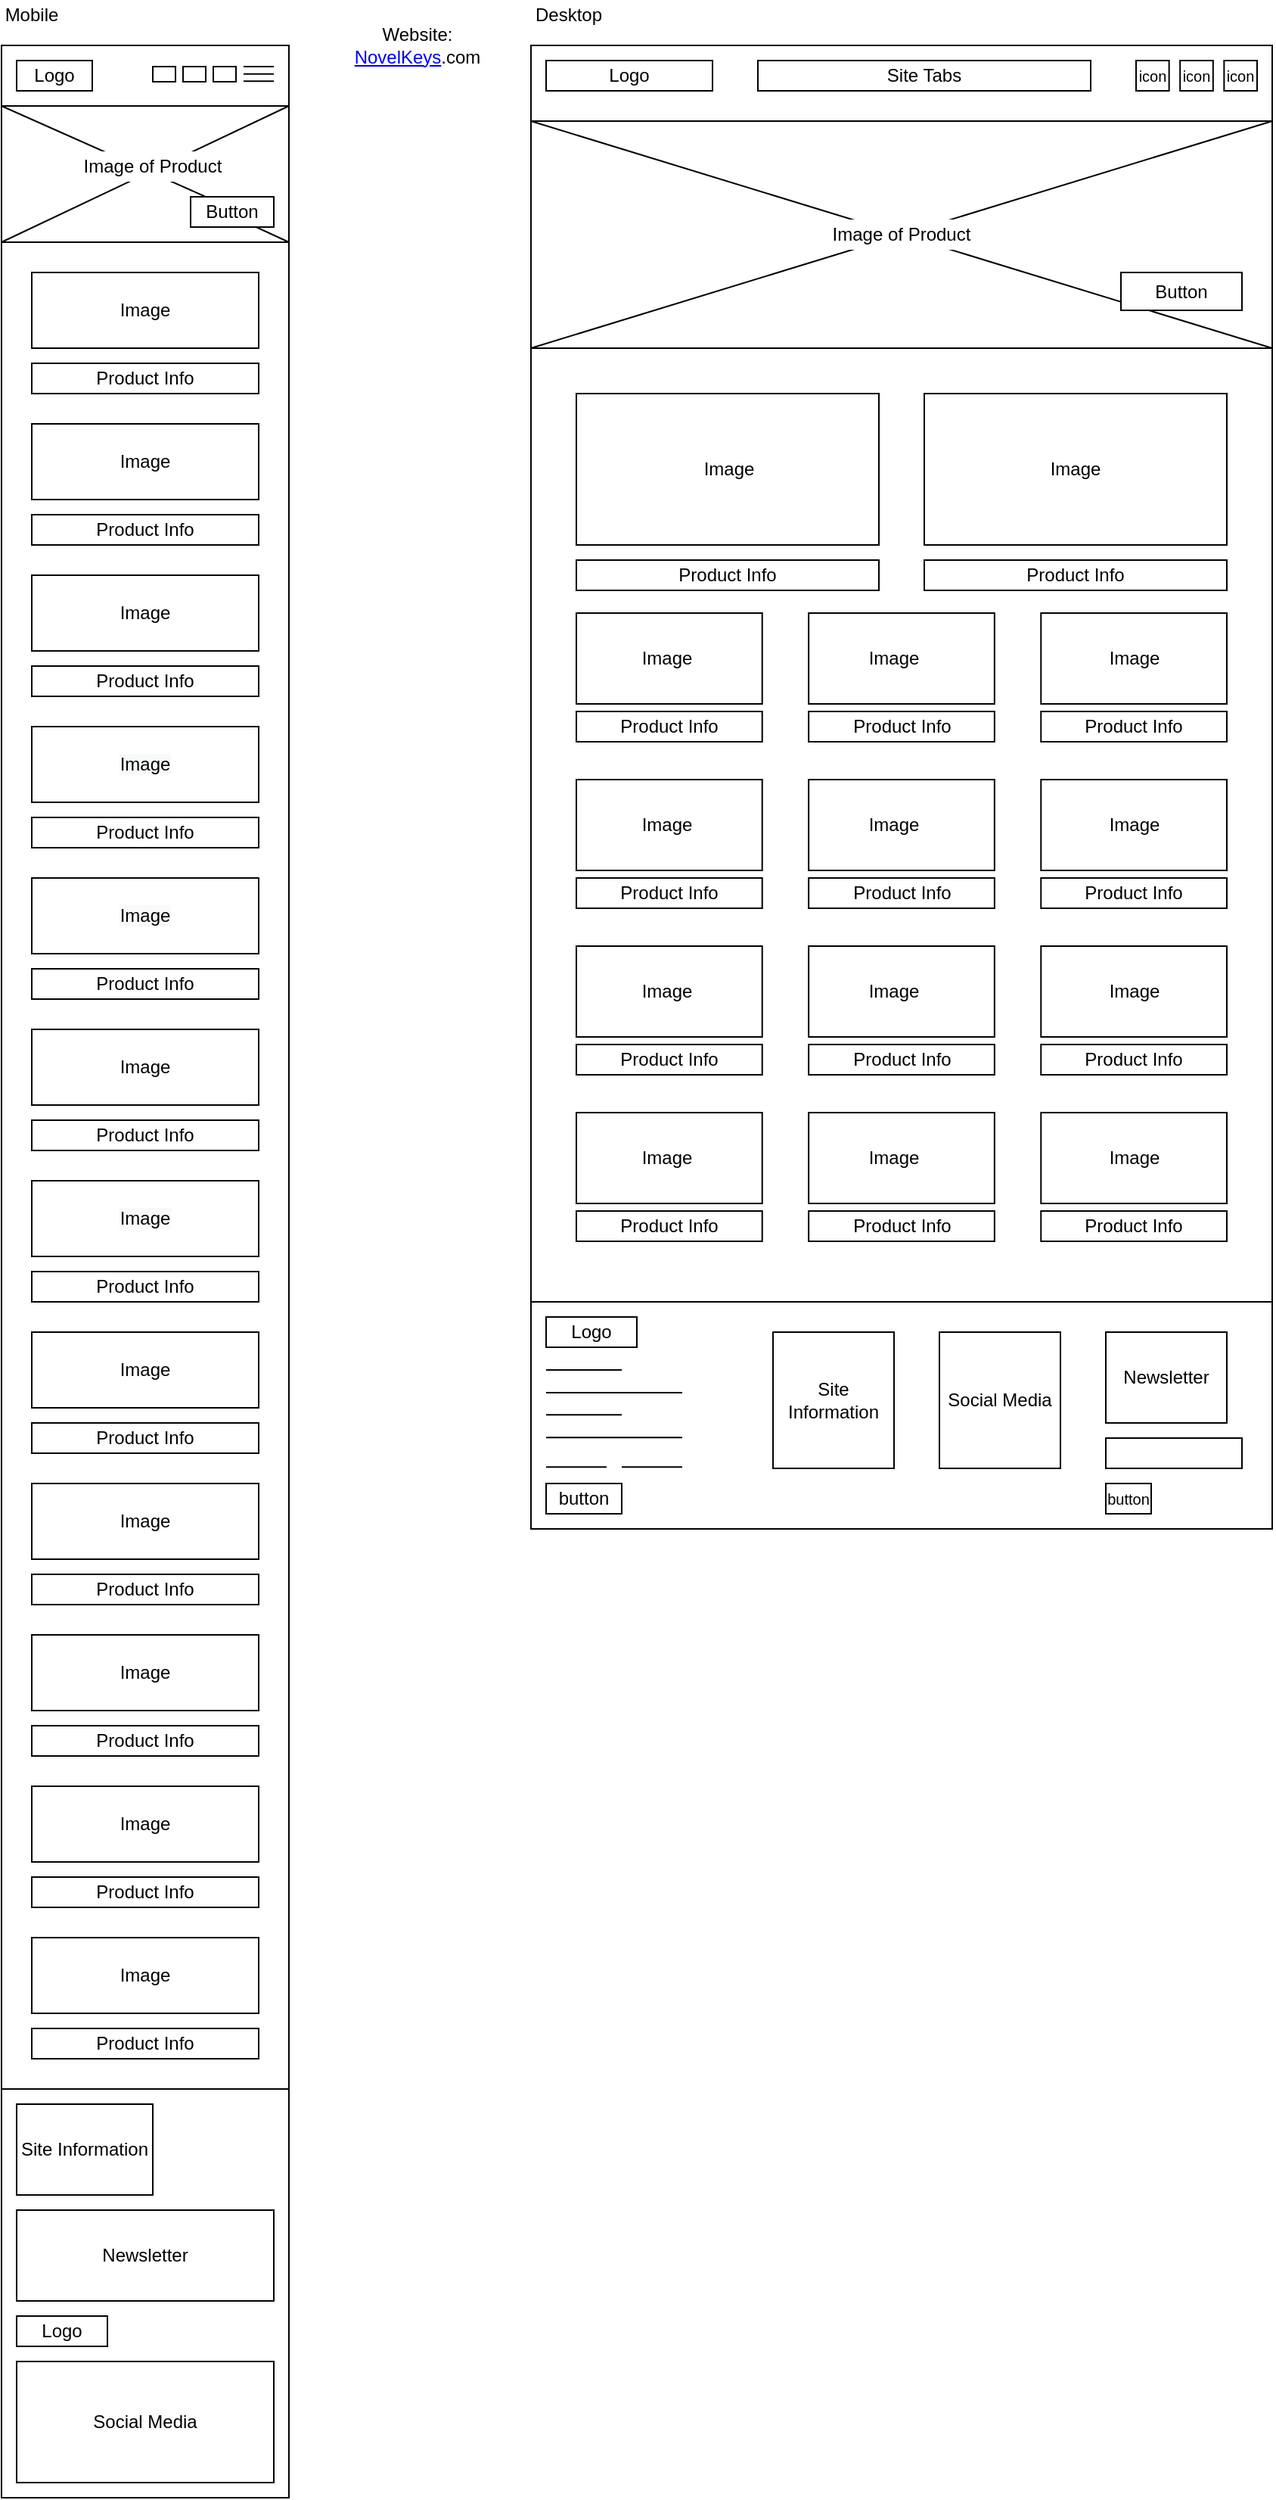 <mxfile version="15.3.5" type="device"><diagram id="0etZUfwKvQG-CViDRU_r" name="Page-1"><mxGraphModel dx="1258" dy="825" grid="1" gridSize="10" guides="1" tooltips="1" connect="1" arrows="1" fold="1" page="1" pageScale="1" pageWidth="1100" pageHeight="850" math="0" shadow="0"><root><mxCell id="0"/><mxCell id="1" parent="0"/><mxCell id="TErpfI3F-l-c3wLcwaDy-1" value="" style="rounded=0;whiteSpace=wrap;html=1;" parent="1" vertex="1"><mxGeometry x="480" y="50" width="490" height="980" as="geometry"/></mxCell><mxCell id="TErpfI3F-l-c3wLcwaDy-2" value="Desktop" style="text;html=1;strokeColor=none;fillColor=none;align=center;verticalAlign=middle;whiteSpace=wrap;rounded=0;" parent="1" vertex="1"><mxGeometry x="480" y="20" width="50" height="20" as="geometry"/></mxCell><mxCell id="TErpfI3F-l-c3wLcwaDy-3" value="" style="rounded=0;whiteSpace=wrap;html=1;" parent="1" vertex="1"><mxGeometry x="480" y="100" width="490" height="150" as="geometry"/></mxCell><mxCell id="TErpfI3F-l-c3wLcwaDy-4" value="Logo" style="rounded=0;whiteSpace=wrap;html=1;" parent="1" vertex="1"><mxGeometry x="490" y="60" width="110" height="20" as="geometry"/></mxCell><mxCell id="TErpfI3F-l-c3wLcwaDy-5" value="Site Tabs" style="rounded=0;whiteSpace=wrap;html=1;" parent="1" vertex="1"><mxGeometry x="630" y="60" width="220" height="20" as="geometry"/></mxCell><mxCell id="TErpfI3F-l-c3wLcwaDy-6" value="" style="endArrow=none;html=1;exitX=0;exitY=1;exitDx=0;exitDy=0;entryX=1;entryY=0;entryDx=0;entryDy=0;" parent="1" source="TErpfI3F-l-c3wLcwaDy-3" target="TErpfI3F-l-c3wLcwaDy-3" edge="1"><mxGeometry width="50" height="50" relative="1" as="geometry"><mxPoint x="920" y="140" as="sourcePoint"/><mxPoint x="970" y="90" as="targetPoint"/></mxGeometry></mxCell><mxCell id="TErpfI3F-l-c3wLcwaDy-7" value="" style="endArrow=none;html=1;exitX=1;exitY=1;exitDx=0;exitDy=0;entryX=0;entryY=0;entryDx=0;entryDy=0;" parent="1" source="TErpfI3F-l-c3wLcwaDy-3" target="TErpfI3F-l-c3wLcwaDy-3" edge="1"><mxGeometry width="50" height="50" relative="1" as="geometry"><mxPoint x="490" y="250" as="sourcePoint"/><mxPoint x="980" y="100" as="targetPoint"/></mxGeometry></mxCell><mxCell id="TErpfI3F-l-c3wLcwaDy-8" value="Image of Product" style="text;html=1;strokeColor=none;fillColor=default;align=center;verticalAlign=middle;whiteSpace=wrap;rounded=0;" parent="1" vertex="1"><mxGeometry x="655" y="165" width="140" height="20" as="geometry"/></mxCell><mxCell id="TErpfI3F-l-c3wLcwaDy-9" value="Button" style="rounded=0;whiteSpace=wrap;html=1;fillColor=default;" parent="1" vertex="1"><mxGeometry x="870" y="200" width="80" height="25" as="geometry"/></mxCell><mxCell id="TErpfI3F-l-c3wLcwaDy-32" value="" style="group" parent="1" vertex="1" connectable="0"><mxGeometry x="510" y="280" width="430" height="100" as="geometry"/></mxCell><mxCell id="TErpfI3F-l-c3wLcwaDy-10" value="" style="rounded=0;whiteSpace=wrap;html=1;fillColor=default;" parent="TErpfI3F-l-c3wLcwaDy-32" vertex="1"><mxGeometry width="200" height="100" as="geometry"/></mxCell><mxCell id="TErpfI3F-l-c3wLcwaDy-11" value="" style="rounded=0;whiteSpace=wrap;html=1;fillColor=default;" parent="TErpfI3F-l-c3wLcwaDy-32" vertex="1"><mxGeometry x="230" width="200" height="100" as="geometry"/></mxCell><mxCell id="TErpfI3F-l-c3wLcwaDy-61" value="Image" style="text;html=1;strokeColor=none;fillColor=none;align=center;verticalAlign=middle;whiteSpace=wrap;rounded=0;" parent="TErpfI3F-l-c3wLcwaDy-32" vertex="1"><mxGeometry x="81.43" y="40" width="40" height="20" as="geometry"/></mxCell><mxCell id="TErpfI3F-l-c3wLcwaDy-63" value="Image" style="text;html=1;strokeColor=none;fillColor=none;align=center;verticalAlign=middle;whiteSpace=wrap;rounded=0;" parent="TErpfI3F-l-c3wLcwaDy-32" vertex="1"><mxGeometry x="310.0" y="40" width="40" height="20" as="geometry"/></mxCell><mxCell id="TErpfI3F-l-c3wLcwaDy-43" value="" style="group" parent="1" vertex="1" connectable="0"><mxGeometry x="510" y="755" width="430" height="60" as="geometry"/></mxCell><mxCell id="TErpfI3F-l-c3wLcwaDy-44" value="" style="rounded=0;whiteSpace=wrap;html=1;fillColor=default;" parent="TErpfI3F-l-c3wLcwaDy-43" vertex="1"><mxGeometry width="122.857" height="60" as="geometry"/></mxCell><mxCell id="TErpfI3F-l-c3wLcwaDy-45" value="" style="rounded=0;whiteSpace=wrap;html=1;fillColor=default;" parent="TErpfI3F-l-c3wLcwaDy-43" vertex="1"><mxGeometry x="153.571" width="122.857" height="60" as="geometry"/></mxCell><mxCell id="TErpfI3F-l-c3wLcwaDy-46" value="" style="rounded=0;whiteSpace=wrap;html=1;fillColor=default;" parent="TErpfI3F-l-c3wLcwaDy-43" vertex="1"><mxGeometry x="307.143" width="122.857" height="60" as="geometry"/></mxCell><mxCell id="TErpfI3F-l-c3wLcwaDy-58" value="Image" style="text;html=1;strokeColor=none;fillColor=none;align=center;verticalAlign=middle;whiteSpace=wrap;rounded=0;" parent="TErpfI3F-l-c3wLcwaDy-43" vertex="1"><mxGeometry x="40" y="20" width="40" height="20" as="geometry"/></mxCell><mxCell id="TErpfI3F-l-c3wLcwaDy-59" value="Image" style="text;html=1;strokeColor=none;fillColor=none;align=center;verticalAlign=middle;whiteSpace=wrap;rounded=0;" parent="TErpfI3F-l-c3wLcwaDy-43" vertex="1"><mxGeometry x="190" y="20" width="40" height="20" as="geometry"/></mxCell><mxCell id="TErpfI3F-l-c3wLcwaDy-60" value="Image" style="text;html=1;strokeColor=none;fillColor=none;align=center;verticalAlign=middle;whiteSpace=wrap;rounded=0;" parent="TErpfI3F-l-c3wLcwaDy-43" vertex="1"><mxGeometry x="348.57" y="20" width="40" height="20" as="geometry"/></mxCell><mxCell id="TErpfI3F-l-c3wLcwaDy-47" value="" style="rounded=0;whiteSpace=wrap;html=1;fillColor=default;" parent="1" vertex="1"><mxGeometry x="480" y="880" width="490" height="150" as="geometry"/></mxCell><mxCell id="TErpfI3F-l-c3wLcwaDy-48" value="Logo" style="rounded=0;whiteSpace=wrap;html=1;fillColor=default;" parent="1" vertex="1"><mxGeometry x="490" y="890" width="60" height="20" as="geometry"/></mxCell><mxCell id="TErpfI3F-l-c3wLcwaDy-65" value="Site Information" style="rounded=0;whiteSpace=wrap;html=1;fillColor=default;" parent="1" vertex="1"><mxGeometry x="640" y="900" width="80" height="90" as="geometry"/></mxCell><mxCell id="TErpfI3F-l-c3wLcwaDy-66" value="Newsletter" style="rounded=0;whiteSpace=wrap;html=1;fillColor=default;" parent="1" vertex="1"><mxGeometry x="860" y="900" width="80" height="60" as="geometry"/></mxCell><mxCell id="TErpfI3F-l-c3wLcwaDy-67" value="Social Media" style="rounded=0;whiteSpace=wrap;html=1;fillColor=default;" parent="1" vertex="1"><mxGeometry x="750" y="900" width="80" height="90" as="geometry"/></mxCell><mxCell id="TErpfI3F-l-c3wLcwaDy-71" value="" style="group" parent="1" vertex="1" connectable="0"><mxGeometry x="880" y="60" width="80" height="20" as="geometry"/></mxCell><mxCell id="TErpfI3F-l-c3wLcwaDy-68" value="&lt;font size=&quot;1&quot;&gt;icon&lt;/font&gt;" style="rounded=0;whiteSpace=wrap;html=1;fillColor=default;" parent="TErpfI3F-l-c3wLcwaDy-71" vertex="1"><mxGeometry width="21.818" height="20" as="geometry"/></mxCell><mxCell id="TErpfI3F-l-c3wLcwaDy-69" value="&lt;font size=&quot;1&quot;&gt;icon&lt;/font&gt;" style="rounded=0;whiteSpace=wrap;html=1;fillColor=default;" parent="TErpfI3F-l-c3wLcwaDy-71" vertex="1"><mxGeometry x="29.091" width="21.818" height="20" as="geometry"/></mxCell><mxCell id="TErpfI3F-l-c3wLcwaDy-70" value="&lt;font size=&quot;1&quot;&gt;icon&lt;/font&gt;" style="rounded=0;whiteSpace=wrap;html=1;fillColor=default;" parent="TErpfI3F-l-c3wLcwaDy-71" vertex="1"><mxGeometry x="58.182" width="21.818" height="20" as="geometry"/></mxCell><mxCell id="TErpfI3F-l-c3wLcwaDy-73" value="" style="rounded=0;whiteSpace=wrap;html=1;fillColor=default;" parent="1" vertex="1"><mxGeometry x="130" y="50" width="190" height="1590" as="geometry"/></mxCell><mxCell id="TErpfI3F-l-c3wLcwaDy-74" value="Mobile" style="text;html=1;strokeColor=none;fillColor=none;align=center;verticalAlign=middle;whiteSpace=wrap;rounded=0;" parent="1" vertex="1"><mxGeometry x="130" y="20" width="40" height="20" as="geometry"/></mxCell><mxCell id="TErpfI3F-l-c3wLcwaDy-75" value="" style="rounded=0;whiteSpace=wrap;html=1;fillColor=default;" parent="1" vertex="1"><mxGeometry x="130" y="50" width="190" height="40" as="geometry"/></mxCell><mxCell id="TErpfI3F-l-c3wLcwaDy-76" value="Logo" style="rounded=0;whiteSpace=wrap;html=1;" parent="1" vertex="1"><mxGeometry x="140" y="60" width="50" height="20" as="geometry"/></mxCell><mxCell id="TErpfI3F-l-c3wLcwaDy-80" value="" style="group" parent="1" vertex="1" connectable="0"><mxGeometry x="290" y="64" width="20" height="9.67" as="geometry"/></mxCell><mxCell id="TErpfI3F-l-c3wLcwaDy-77" value="" style="endArrow=none;html=1;" parent="TErpfI3F-l-c3wLcwaDy-80" edge="1"><mxGeometry width="50" height="50" relative="1" as="geometry"><mxPoint x="20" as="sourcePoint"/><mxPoint as="targetPoint"/></mxGeometry></mxCell><mxCell id="TErpfI3F-l-c3wLcwaDy-78" value="" style="endArrow=none;html=1;" parent="TErpfI3F-l-c3wLcwaDy-80" edge="1"><mxGeometry width="50" height="50" relative="1" as="geometry"><mxPoint x="20" y="4.833" as="sourcePoint"/><mxPoint y="4.833" as="targetPoint"/></mxGeometry></mxCell><mxCell id="TErpfI3F-l-c3wLcwaDy-79" value="" style="endArrow=none;html=1;" parent="TErpfI3F-l-c3wLcwaDy-80" edge="1"><mxGeometry width="50" height="50" relative="1" as="geometry"><mxPoint x="20" y="9.67" as="sourcePoint"/><mxPoint y="9.67" as="targetPoint"/></mxGeometry></mxCell><mxCell id="TErpfI3F-l-c3wLcwaDy-84" value="" style="group" parent="1" vertex="1" connectable="0"><mxGeometry x="230" y="64" width="55" height="10" as="geometry"/></mxCell><mxCell id="TErpfI3F-l-c3wLcwaDy-81" value="" style="rounded=0;whiteSpace=wrap;html=1;fillColor=default;" parent="TErpfI3F-l-c3wLcwaDy-84" vertex="1"><mxGeometry width="15" height="10" as="geometry"/></mxCell><mxCell id="TErpfI3F-l-c3wLcwaDy-82" value="" style="rounded=0;whiteSpace=wrap;html=1;fillColor=default;" parent="TErpfI3F-l-c3wLcwaDy-84" vertex="1"><mxGeometry x="20" width="15" height="10" as="geometry"/></mxCell><mxCell id="TErpfI3F-l-c3wLcwaDy-83" value="" style="rounded=0;whiteSpace=wrap;html=1;fillColor=default;" parent="TErpfI3F-l-c3wLcwaDy-84" vertex="1"><mxGeometry x="40" width="15" height="10" as="geometry"/></mxCell><mxCell id="TErpfI3F-l-c3wLcwaDy-85" value="" style="rounded=0;whiteSpace=wrap;html=1;fillColor=default;" parent="1" vertex="1"><mxGeometry x="130" y="90" width="190" height="90" as="geometry"/></mxCell><mxCell id="TErpfI3F-l-c3wLcwaDy-86" value="" style="endArrow=none;html=1;entryX=1;entryY=0;entryDx=0;entryDy=0;exitX=0;exitY=1;exitDx=0;exitDy=0;" parent="1" source="TErpfI3F-l-c3wLcwaDy-85" target="TErpfI3F-l-c3wLcwaDy-85" edge="1"><mxGeometry width="50" height="50" relative="1" as="geometry"><mxPoint x="240" y="250" as="sourcePoint"/><mxPoint x="290" y="200" as="targetPoint"/></mxGeometry></mxCell><mxCell id="TErpfI3F-l-c3wLcwaDy-87" value="" style="endArrow=none;html=1;entryX=0;entryY=0;entryDx=0;entryDy=0;exitX=1;exitY=1;exitDx=0;exitDy=0;startArrow=none;" parent="1" source="TErpfI3F-l-c3wLcwaDy-90" target="TErpfI3F-l-c3wLcwaDy-85" edge="1"><mxGeometry width="50" height="50" relative="1" as="geometry"><mxPoint x="240" y="250" as="sourcePoint"/><mxPoint x="290" y="200" as="targetPoint"/></mxGeometry></mxCell><mxCell id="TErpfI3F-l-c3wLcwaDy-89" value="Image of Product" style="text;html=1;strokeColor=none;fillColor=default;align=center;verticalAlign=middle;whiteSpace=wrap;rounded=0;" parent="1" vertex="1"><mxGeometry x="160" y="120" width="140" height="20" as="geometry"/></mxCell><mxCell id="TErpfI3F-l-c3wLcwaDy-91" value="" style="endArrow=none;html=1;entryX=0;entryY=0;entryDx=0;entryDy=0;exitX=1;exitY=1;exitDx=0;exitDy=0;" parent="1" source="TErpfI3F-l-c3wLcwaDy-85" target="TErpfI3F-l-c3wLcwaDy-90" edge="1"><mxGeometry width="50" height="50" relative="1" as="geometry"><mxPoint x="320" y="180" as="sourcePoint"/><mxPoint x="130" y="90" as="targetPoint"/></mxGeometry></mxCell><mxCell id="TErpfI3F-l-c3wLcwaDy-90" value="Button" style="rounded=0;whiteSpace=wrap;html=1;fillColor=default;" parent="1" vertex="1"><mxGeometry x="255" y="150" width="55" height="20" as="geometry"/></mxCell><mxCell id="TErpfI3F-l-c3wLcwaDy-128" value="Image" style="group" parent="1" vertex="1" connectable="0"><mxGeometry x="150" y="200" width="150" height="1150" as="geometry"/></mxCell><mxCell id="TErpfI3F-l-c3wLcwaDy-106" value="Ima" style="group" parent="TErpfI3F-l-c3wLcwaDy-128" vertex="1" connectable="0"><mxGeometry width="150" height="150" as="geometry"/></mxCell><mxCell id="TErpfI3F-l-c3wLcwaDy-94" value="" style="group" parent="TErpfI3F-l-c3wLcwaDy-106" vertex="1" connectable="0"><mxGeometry width="150" height="116.667" as="geometry"/></mxCell><mxCell id="TErpfI3F-l-c3wLcwaDy-92" value="Image" style="rounded=0;whiteSpace=wrap;html=1;fillColor=default;" parent="TErpfI3F-l-c3wLcwaDy-94" vertex="1"><mxGeometry width="150" height="50" as="geometry"/></mxCell><mxCell id="TErpfI3F-l-c3wLcwaDy-93" value="Image" style="rounded=0;whiteSpace=wrap;html=1;fillColor=default;" parent="TErpfI3F-l-c3wLcwaDy-106" vertex="1"><mxGeometry y="100" width="150" height="50" as="geometry"/></mxCell><mxCell id="TErpfI3F-l-c3wLcwaDy-123" value="" style="group" parent="TErpfI3F-l-c3wLcwaDy-128" vertex="1" connectable="0"><mxGeometry y="600" width="150" height="150" as="geometry"/></mxCell><mxCell id="TErpfI3F-l-c3wLcwaDy-124" value="" style="group" parent="TErpfI3F-l-c3wLcwaDy-123" vertex="1" connectable="0"><mxGeometry width="150" height="116.667" as="geometry"/></mxCell><mxCell id="TErpfI3F-l-c3wLcwaDy-125" value="&#10;&#10;&lt;span style=&quot;color: rgb(0, 0, 0); font-family: helvetica; font-size: 12px; font-style: normal; font-weight: 400; letter-spacing: normal; text-align: center; text-indent: 0px; text-transform: none; word-spacing: 0px; background-color: rgb(248, 249, 250); display: inline; float: none;&quot;&gt;Image&lt;/span&gt;&#10;&#10;" style="rounded=0;whiteSpace=wrap;html=1;fillColor=default;" parent="TErpfI3F-l-c3wLcwaDy-124" vertex="1"><mxGeometry width="150" height="50" as="geometry"/></mxCell><mxCell id="TErpfI3F-l-c3wLcwaDy-126" value="&lt;span&gt;Image&lt;/span&gt;" style="rounded=0;whiteSpace=wrap;html=1;fillColor=default;" parent="TErpfI3F-l-c3wLcwaDy-123" vertex="1"><mxGeometry y="100" width="150" height="50" as="geometry"/></mxCell><mxCell id="TErpfI3F-l-c3wLcwaDy-108" value="" style="group" parent="TErpfI3F-l-c3wLcwaDy-128" vertex="1" connectable="0"><mxGeometry y="300" width="150" height="116.667" as="geometry"/></mxCell><mxCell id="TErpfI3F-l-c3wLcwaDy-109" value="&#10;&#10;&lt;span style=&quot;color: rgb(0, 0, 0); font-family: helvetica; font-size: 12px; font-style: normal; font-weight: 400; letter-spacing: normal; text-align: center; text-indent: 0px; text-transform: none; word-spacing: 0px; background-color: rgb(248, 249, 250); display: inline; float: none;&quot;&gt;Image&lt;/span&gt;&#10;&#10;" style="rounded=0;whiteSpace=wrap;html=1;fillColor=default;" parent="TErpfI3F-l-c3wLcwaDy-108" vertex="1"><mxGeometry width="150" height="50" as="geometry"/></mxCell><mxCell id="TErpfI3F-l-c3wLcwaDy-110" value="&lt;span&gt;Image&lt;/span&gt;" style="rounded=0;whiteSpace=wrap;html=1;fillColor=default;" parent="TErpfI3F-l-c3wLcwaDy-128" vertex="1"><mxGeometry y="200" width="150" height="50" as="geometry"/></mxCell><mxCell id="TErpfI3F-l-c3wLcwaDy-112" value="" style="group" parent="TErpfI3F-l-c3wLcwaDy-128" vertex="1" connectable="0"><mxGeometry y="400" width="150" height="150" as="geometry"/></mxCell><mxCell id="TErpfI3F-l-c3wLcwaDy-113" value="" style="group" parent="TErpfI3F-l-c3wLcwaDy-112" vertex="1" connectable="0"><mxGeometry width="150" height="116.667" as="geometry"/></mxCell><mxCell id="TErpfI3F-l-c3wLcwaDy-114" value="&#10;&#10;&lt;span style=&quot;color: rgb(0, 0, 0); font-family: helvetica; font-size: 12px; font-style: normal; font-weight: 400; letter-spacing: normal; text-align: center; text-indent: 0px; text-transform: none; word-spacing: 0px; background-color: rgb(248, 249, 250); display: inline; float: none;&quot;&gt;Image&lt;/span&gt;&#10;&#10;" style="rounded=0;whiteSpace=wrap;html=1;fillColor=default;" parent="TErpfI3F-l-c3wLcwaDy-113" vertex="1"><mxGeometry width="150" height="50" as="geometry"/></mxCell><mxCell id="TErpfI3F-l-c3wLcwaDy-115" value="&lt;span&gt;Image&lt;/span&gt;" style="rounded=0;whiteSpace=wrap;html=1;fillColor=default;" parent="TErpfI3F-l-c3wLcwaDy-112" vertex="1"><mxGeometry y="100" width="150" height="50" as="geometry"/></mxCell><mxCell id="TErpfI3F-l-c3wLcwaDy-116" value="" style="group" parent="TErpfI3F-l-c3wLcwaDy-128" vertex="1" connectable="0"><mxGeometry y="1000.0" width="150" height="150" as="geometry"/></mxCell><mxCell id="TErpfI3F-l-c3wLcwaDy-117" value="" style="group" parent="TErpfI3F-l-c3wLcwaDy-116" vertex="1" connectable="0"><mxGeometry width="150" height="116.667" as="geometry"/></mxCell><mxCell id="TErpfI3F-l-c3wLcwaDy-118" value="&lt;span&gt;Image&lt;/span&gt;" style="rounded=0;whiteSpace=wrap;html=1;fillColor=default;" parent="TErpfI3F-l-c3wLcwaDy-117" vertex="1"><mxGeometry width="150" height="50" as="geometry"/></mxCell><mxCell id="TErpfI3F-l-c3wLcwaDy-119" value="&lt;span&gt;Image&lt;/span&gt;" style="rounded=0;whiteSpace=wrap;html=1;fillColor=default;" parent="TErpfI3F-l-c3wLcwaDy-116" vertex="1"><mxGeometry y="100" width="150" height="50" as="geometry"/></mxCell><mxCell id="TErpfI3F-l-c3wLcwaDy-120" value="" style="group" parent="TErpfI3F-l-c3wLcwaDy-128" vertex="1" connectable="0"><mxGeometry y="900" width="150" height="116.667" as="geometry"/></mxCell><mxCell id="TErpfI3F-l-c3wLcwaDy-121" value="&lt;span&gt;Image&lt;/span&gt;" style="rounded=0;whiteSpace=wrap;html=1;fillColor=default;" parent="TErpfI3F-l-c3wLcwaDy-120" vertex="1"><mxGeometry width="150" height="50" as="geometry"/></mxCell><mxCell id="TErpfI3F-l-c3wLcwaDy-122" value="&lt;span&gt;Image&lt;/span&gt;" style="rounded=0;whiteSpace=wrap;html=1;fillColor=default;" parent="TErpfI3F-l-c3wLcwaDy-128" vertex="1"><mxGeometry y="800" width="150" height="50" as="geometry"/></mxCell><mxCell id="TErpfI3F-l-c3wLcwaDy-131" value="" style="rounded=0;whiteSpace=wrap;html=1;fillColor=default;" parent="1" vertex="1"><mxGeometry x="130" y="1400" width="190" height="270" as="geometry"/></mxCell><mxCell id="TErpfI3F-l-c3wLcwaDy-132" value="Site Information" style="rounded=0;whiteSpace=wrap;html=1;fillColor=default;" parent="1" vertex="1"><mxGeometry x="140" y="1410" width="90" height="60" as="geometry"/></mxCell><mxCell id="TErpfI3F-l-c3wLcwaDy-133" value="Newsletter" style="rounded=0;whiteSpace=wrap;html=1;fillColor=default;" parent="1" vertex="1"><mxGeometry x="140" y="1480" width="170" height="60" as="geometry"/></mxCell><mxCell id="TErpfI3F-l-c3wLcwaDy-134" value="Social Media" style="rounded=0;whiteSpace=wrap;html=1;fillColor=default;" parent="1" vertex="1"><mxGeometry x="140" y="1580" width="170" height="80" as="geometry"/></mxCell><mxCell id="TErpfI3F-l-c3wLcwaDy-135" value="Logo" style="rounded=0;whiteSpace=wrap;html=1;fillColor=default;" parent="1" vertex="1"><mxGeometry x="140" y="1550" width="60" height="20" as="geometry"/></mxCell><mxCell id="TErpfI3F-l-c3wLcwaDy-136" value="Product Info" style="rounded=0;whiteSpace=wrap;html=1;fillColor=default;" parent="1" vertex="1"><mxGeometry x="150" y="260" width="150" height="20" as="geometry"/></mxCell><mxCell id="TErpfI3F-l-c3wLcwaDy-137" value="Product Info" style="rounded=0;whiteSpace=wrap;html=1;fillColor=default;" parent="1" vertex="1"><mxGeometry x="150" y="360" width="150" height="20" as="geometry"/></mxCell><mxCell id="TErpfI3F-l-c3wLcwaDy-138" value="Product Info" style="rounded=0;whiteSpace=wrap;html=1;fillColor=default;" parent="1" vertex="1"><mxGeometry x="150" y="460" width="150" height="20" as="geometry"/></mxCell><mxCell id="TErpfI3F-l-c3wLcwaDy-139" value="Product Info" style="rounded=0;whiteSpace=wrap;html=1;fillColor=default;" parent="1" vertex="1"><mxGeometry x="150" y="560" width="150" height="20" as="geometry"/></mxCell><mxCell id="TErpfI3F-l-c3wLcwaDy-140" value="Product Info" style="rounded=0;whiteSpace=wrap;html=1;fillColor=default;" parent="1" vertex="1"><mxGeometry x="150" y="660" width="150" height="20" as="geometry"/></mxCell><mxCell id="TErpfI3F-l-c3wLcwaDy-141" value="Product Info" style="rounded=0;whiteSpace=wrap;html=1;fillColor=default;" parent="1" vertex="1"><mxGeometry x="150" y="760" width="150" height="20" as="geometry"/></mxCell><mxCell id="TErpfI3F-l-c3wLcwaDy-142" value="Product Info" style="rounded=0;whiteSpace=wrap;html=1;fillColor=default;" parent="1" vertex="1"><mxGeometry x="150" y="860" width="150" height="20" as="geometry"/></mxCell><mxCell id="TErpfI3F-l-c3wLcwaDy-143" value="Product Info" style="rounded=0;whiteSpace=wrap;html=1;fillColor=default;" parent="1" vertex="1"><mxGeometry x="150" y="960" width="150" height="20" as="geometry"/></mxCell><mxCell id="TErpfI3F-l-c3wLcwaDy-144" value="Product Info" style="rounded=0;whiteSpace=wrap;html=1;fillColor=default;" parent="1" vertex="1"><mxGeometry x="150" y="1060" width="150" height="20" as="geometry"/></mxCell><mxCell id="TErpfI3F-l-c3wLcwaDy-145" value="Product Info" style="rounded=0;whiteSpace=wrap;html=1;fillColor=default;" parent="1" vertex="1"><mxGeometry x="150" y="1160" width="150" height="20" as="geometry"/></mxCell><mxCell id="TErpfI3F-l-c3wLcwaDy-146" value="Product Info" style="rounded=0;whiteSpace=wrap;html=1;fillColor=default;" parent="1" vertex="1"><mxGeometry x="150" y="1260" width="150" height="20" as="geometry"/></mxCell><mxCell id="TErpfI3F-l-c3wLcwaDy-147" value="Product Info" style="rounded=0;whiteSpace=wrap;html=1;fillColor=default;" parent="1" vertex="1"><mxGeometry x="150" y="1360" width="150" height="20" as="geometry"/></mxCell><mxCell id="TErpfI3F-l-c3wLcwaDy-15" value="" style="group" parent="1" vertex="1" connectable="0"><mxGeometry x="510" y="425" width="430" height="60" as="geometry"/></mxCell><mxCell id="TErpfI3F-l-c3wLcwaDy-12" value="" style="rounded=0;whiteSpace=wrap;html=1;fillColor=default;" parent="TErpfI3F-l-c3wLcwaDy-15" vertex="1"><mxGeometry width="122.857" height="60" as="geometry"/></mxCell><mxCell id="TErpfI3F-l-c3wLcwaDy-13" value="" style="rounded=0;whiteSpace=wrap;html=1;fillColor=default;" parent="TErpfI3F-l-c3wLcwaDy-15" vertex="1"><mxGeometry x="153.571" width="122.857" height="60" as="geometry"/></mxCell><mxCell id="TErpfI3F-l-c3wLcwaDy-14" value="" style="rounded=0;whiteSpace=wrap;html=1;fillColor=default;" parent="TErpfI3F-l-c3wLcwaDy-15" vertex="1"><mxGeometry x="307.143" width="122.857" height="60" as="geometry"/></mxCell><mxCell id="TErpfI3F-l-c3wLcwaDy-49" value="Image" style="text;html=1;strokeColor=none;fillColor=none;align=center;verticalAlign=middle;whiteSpace=wrap;rounded=0;" parent="TErpfI3F-l-c3wLcwaDy-15" vertex="1"><mxGeometry x="40" y="20" width="40" height="20" as="geometry"/></mxCell><mxCell id="TErpfI3F-l-c3wLcwaDy-50" value="Image" style="text;html=1;strokeColor=none;fillColor=none;align=center;verticalAlign=middle;whiteSpace=wrap;rounded=0;" parent="TErpfI3F-l-c3wLcwaDy-15" vertex="1"><mxGeometry x="190" y="20" width="40" height="20" as="geometry"/></mxCell><mxCell id="TErpfI3F-l-c3wLcwaDy-51" value="Image" style="text;html=1;strokeColor=none;fillColor=none;align=center;verticalAlign=middle;whiteSpace=wrap;rounded=0;" parent="TErpfI3F-l-c3wLcwaDy-15" vertex="1"><mxGeometry x="348.57" y="20" width="40" height="20" as="geometry"/></mxCell><mxCell id="TErpfI3F-l-c3wLcwaDy-16" value="" style="group" parent="1" vertex="1" connectable="0"><mxGeometry x="510" y="535" width="430" height="60" as="geometry"/></mxCell><mxCell id="TErpfI3F-l-c3wLcwaDy-17" value="" style="rounded=0;whiteSpace=wrap;html=1;fillColor=default;" parent="TErpfI3F-l-c3wLcwaDy-16" vertex="1"><mxGeometry width="122.857" height="60" as="geometry"/></mxCell><mxCell id="TErpfI3F-l-c3wLcwaDy-18" value="" style="rounded=0;whiteSpace=wrap;html=1;fillColor=default;" parent="TErpfI3F-l-c3wLcwaDy-16" vertex="1"><mxGeometry x="153.571" width="122.857" height="60" as="geometry"/></mxCell><mxCell id="TErpfI3F-l-c3wLcwaDy-19" value="" style="rounded=0;whiteSpace=wrap;html=1;fillColor=default;" parent="TErpfI3F-l-c3wLcwaDy-16" vertex="1"><mxGeometry x="307.143" width="122.857" height="60" as="geometry"/></mxCell><mxCell id="TErpfI3F-l-c3wLcwaDy-52" value="Image" style="text;html=1;strokeColor=none;fillColor=none;align=center;verticalAlign=middle;whiteSpace=wrap;rounded=0;" parent="TErpfI3F-l-c3wLcwaDy-16" vertex="1"><mxGeometry x="40" y="20" width="40" height="20" as="geometry"/></mxCell><mxCell id="TErpfI3F-l-c3wLcwaDy-53" value="Image" style="text;html=1;strokeColor=none;fillColor=none;align=center;verticalAlign=middle;whiteSpace=wrap;rounded=0;" parent="TErpfI3F-l-c3wLcwaDy-16" vertex="1"><mxGeometry x="190" y="20" width="40" height="20" as="geometry"/></mxCell><mxCell id="TErpfI3F-l-c3wLcwaDy-54" value="Image" style="text;html=1;strokeColor=none;fillColor=none;align=center;verticalAlign=middle;whiteSpace=wrap;rounded=0;" parent="TErpfI3F-l-c3wLcwaDy-16" vertex="1"><mxGeometry x="348.57" y="20" width="40" height="20" as="geometry"/></mxCell><mxCell id="TErpfI3F-l-c3wLcwaDy-28" value="" style="group" parent="1" vertex="1" connectable="0"><mxGeometry x="510" y="645" width="430" height="60" as="geometry"/></mxCell><mxCell id="TErpfI3F-l-c3wLcwaDy-29" value="" style="rounded=0;whiteSpace=wrap;html=1;fillColor=default;" parent="TErpfI3F-l-c3wLcwaDy-28" vertex="1"><mxGeometry width="122.857" height="60" as="geometry"/></mxCell><mxCell id="TErpfI3F-l-c3wLcwaDy-30" value="" style="rounded=0;whiteSpace=wrap;html=1;fillColor=default;" parent="TErpfI3F-l-c3wLcwaDy-28" vertex="1"><mxGeometry x="153.571" width="122.857" height="60" as="geometry"/></mxCell><mxCell id="TErpfI3F-l-c3wLcwaDy-31" value="" style="rounded=0;whiteSpace=wrap;html=1;fillColor=default;" parent="TErpfI3F-l-c3wLcwaDy-28" vertex="1"><mxGeometry x="307.143" width="122.857" height="60" as="geometry"/></mxCell><mxCell id="TErpfI3F-l-c3wLcwaDy-55" value="Image" style="text;html=1;strokeColor=none;fillColor=none;align=center;verticalAlign=middle;whiteSpace=wrap;rounded=0;" parent="TErpfI3F-l-c3wLcwaDy-28" vertex="1"><mxGeometry x="40" y="20" width="40" height="20" as="geometry"/></mxCell><mxCell id="TErpfI3F-l-c3wLcwaDy-56" value="Image" style="text;html=1;strokeColor=none;fillColor=none;align=center;verticalAlign=middle;whiteSpace=wrap;rounded=0;" parent="TErpfI3F-l-c3wLcwaDy-28" vertex="1"><mxGeometry x="190" y="20" width="40" height="20" as="geometry"/></mxCell><mxCell id="TErpfI3F-l-c3wLcwaDy-57" value="Image" style="text;html=1;strokeColor=none;fillColor=none;align=center;verticalAlign=middle;whiteSpace=wrap;rounded=0;" parent="TErpfI3F-l-c3wLcwaDy-28" vertex="1"><mxGeometry x="348.57" y="20" width="40" height="20" as="geometry"/></mxCell><mxCell id="TErpfI3F-l-c3wLcwaDy-149" value="Product Info" style="rounded=0;whiteSpace=wrap;html=1;fillColor=default;" parent="1" vertex="1"><mxGeometry x="510" y="490" width="122.86" height="20" as="geometry"/></mxCell><mxCell id="TErpfI3F-l-c3wLcwaDy-150" value="Product Info" style="rounded=0;whiteSpace=wrap;html=1;fillColor=default;" parent="1" vertex="1"><mxGeometry x="663.57" y="490" width="122.86" height="20" as="geometry"/></mxCell><mxCell id="TErpfI3F-l-c3wLcwaDy-151" value="Product Info" style="rounded=0;whiteSpace=wrap;html=1;fillColor=default;" parent="1" vertex="1"><mxGeometry x="817.14" y="490" width="122.86" height="20" as="geometry"/></mxCell><mxCell id="TErpfI3F-l-c3wLcwaDy-152" value="Product Info" style="rounded=0;whiteSpace=wrap;html=1;fillColor=default;" parent="1" vertex="1"><mxGeometry x="510" y="600" width="122.86" height="20" as="geometry"/></mxCell><mxCell id="TErpfI3F-l-c3wLcwaDy-153" value="Product Info" style="rounded=0;whiteSpace=wrap;html=1;fillColor=default;" parent="1" vertex="1"><mxGeometry x="663.57" y="600" width="122.86" height="20" as="geometry"/></mxCell><mxCell id="TErpfI3F-l-c3wLcwaDy-154" value="Product Info" style="rounded=0;whiteSpace=wrap;html=1;fillColor=default;" parent="1" vertex="1"><mxGeometry x="817.14" y="600" width="122.86" height="20" as="geometry"/></mxCell><mxCell id="TErpfI3F-l-c3wLcwaDy-155" value="Product Info" style="rounded=0;whiteSpace=wrap;html=1;fillColor=default;" parent="1" vertex="1"><mxGeometry x="510" y="710" width="122.86" height="20" as="geometry"/></mxCell><mxCell id="TErpfI3F-l-c3wLcwaDy-156" value="Product Info" style="rounded=0;whiteSpace=wrap;html=1;fillColor=default;" parent="1" vertex="1"><mxGeometry x="663.57" y="710" width="122.86" height="20" as="geometry"/></mxCell><mxCell id="TErpfI3F-l-c3wLcwaDy-157" value="Product Info" style="rounded=0;whiteSpace=wrap;html=1;fillColor=default;" parent="1" vertex="1"><mxGeometry x="817.14" y="710" width="122.86" height="20" as="geometry"/></mxCell><mxCell id="TErpfI3F-l-c3wLcwaDy-158" value="Product Info" style="rounded=0;whiteSpace=wrap;html=1;fillColor=default;" parent="1" vertex="1"><mxGeometry x="510" y="820" width="122.86" height="20" as="geometry"/></mxCell><mxCell id="TErpfI3F-l-c3wLcwaDy-159" value="Product Info" style="rounded=0;whiteSpace=wrap;html=1;fillColor=default;" parent="1" vertex="1"><mxGeometry x="663.57" y="820" width="122.86" height="20" as="geometry"/></mxCell><mxCell id="TErpfI3F-l-c3wLcwaDy-160" value="Product Info" style="rounded=0;whiteSpace=wrap;html=1;fillColor=default;" parent="1" vertex="1"><mxGeometry x="817.14" y="820" width="122.86" height="20" as="geometry"/></mxCell><mxCell id="TErpfI3F-l-c3wLcwaDy-161" value="Product Info" style="rounded=0;whiteSpace=wrap;html=1;fillColor=default;" parent="1" vertex="1"><mxGeometry x="510" y="390" width="200" height="20" as="geometry"/></mxCell><mxCell id="TErpfI3F-l-c3wLcwaDy-162" value="Product Info" style="rounded=0;whiteSpace=wrap;html=1;fillColor=default;" parent="1" vertex="1"><mxGeometry x="740" y="390" width="200" height="20" as="geometry"/></mxCell><mxCell id="TErpfI3F-l-c3wLcwaDy-163" value="Website:&lt;br&gt;&lt;a href=&quot;https://novelkeys.com/&quot;&gt;NovelKeys&lt;/a&gt;.com" style="text;html=1;strokeColor=none;fillColor=none;align=center;verticalAlign=middle;whiteSpace=wrap;rounded=0;" parent="1" vertex="1"><mxGeometry x="360" y="20" width="90" height="60" as="geometry"/></mxCell><mxCell id="htnjP5689fwRpdpoUP_6-1" value="" style="endArrow=none;html=1;startSize=14;endSize=14;sourcePerimeterSpacing=8;targetPerimeterSpacing=8;" edge="1" parent="1"><mxGeometry width="50" height="50" relative="1" as="geometry"><mxPoint x="540" y="925" as="sourcePoint"/><mxPoint x="490" y="925" as="targetPoint"/></mxGeometry></mxCell><mxCell id="htnjP5689fwRpdpoUP_6-2" value="" style="endArrow=none;html=1;startSize=14;endSize=14;sourcePerimeterSpacing=8;targetPerimeterSpacing=8;" edge="1" parent="1"><mxGeometry width="50" height="50" relative="1" as="geometry"><mxPoint x="580" y="940" as="sourcePoint"/><mxPoint x="490" y="940" as="targetPoint"/></mxGeometry></mxCell><mxCell id="htnjP5689fwRpdpoUP_6-3" value="" style="endArrow=none;html=1;startSize=14;endSize=14;sourcePerimeterSpacing=8;targetPerimeterSpacing=8;" edge="1" parent="1"><mxGeometry width="50" height="50" relative="1" as="geometry"><mxPoint x="540" y="954.58" as="sourcePoint"/><mxPoint x="490" y="954.58" as="targetPoint"/></mxGeometry></mxCell><mxCell id="htnjP5689fwRpdpoUP_6-4" value="button" style="rounded=0;whiteSpace=wrap;html=1;hachureGap=4;pointerEvents=0;" vertex="1" parent="1"><mxGeometry x="490" y="1000" width="50" height="20" as="geometry"/></mxCell><mxCell id="htnjP5689fwRpdpoUP_6-5" value="" style="endArrow=none;html=1;startSize=14;endSize=14;sourcePerimeterSpacing=8;targetPerimeterSpacing=8;" edge="1" parent="1"><mxGeometry width="50" height="50" relative="1" as="geometry"><mxPoint x="580" y="969.58" as="sourcePoint"/><mxPoint x="490" y="969.58" as="targetPoint"/></mxGeometry></mxCell><mxCell id="htnjP5689fwRpdpoUP_6-6" value="" style="endArrow=none;html=1;startSize=14;endSize=14;sourcePerimeterSpacing=8;targetPerimeterSpacing=8;" edge="1" parent="1"><mxGeometry width="50" height="50" relative="1" as="geometry"><mxPoint x="530" y="989.17" as="sourcePoint"/><mxPoint x="490" y="989.17" as="targetPoint"/></mxGeometry></mxCell><mxCell id="htnjP5689fwRpdpoUP_6-7" value="" style="endArrow=none;html=1;startSize=14;endSize=14;sourcePerimeterSpacing=8;targetPerimeterSpacing=8;" edge="1" parent="1"><mxGeometry width="50" height="50" relative="1" as="geometry"><mxPoint x="580" y="989.17" as="sourcePoint"/><mxPoint x="540" y="989.17" as="targetPoint"/></mxGeometry></mxCell><mxCell id="htnjP5689fwRpdpoUP_6-8" value="" style="rounded=0;whiteSpace=wrap;html=1;hachureGap=4;pointerEvents=0;" vertex="1" parent="1"><mxGeometry x="860" y="970" width="90" height="20" as="geometry"/></mxCell><mxCell id="htnjP5689fwRpdpoUP_6-9" value="&lt;font size=&quot;1&quot;&gt;button&lt;/font&gt;" style="rounded=0;whiteSpace=wrap;html=1;hachureGap=4;pointerEvents=0;" vertex="1" parent="1"><mxGeometry x="860" y="1000" width="30" height="20" as="geometry"/></mxCell></root></mxGraphModel></diagram></mxfile>